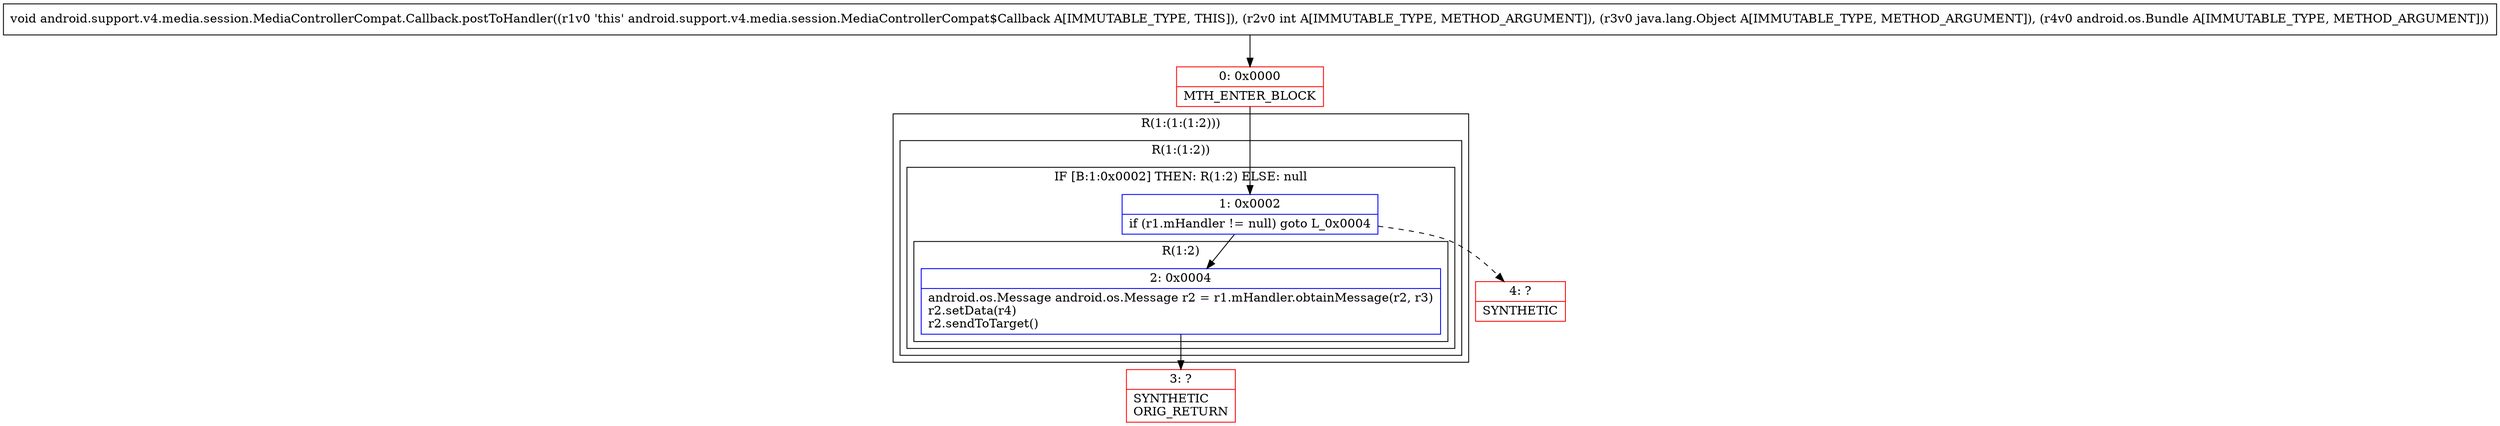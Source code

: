 digraph "CFG forandroid.support.v4.media.session.MediaControllerCompat.Callback.postToHandler(ILjava\/lang\/Object;Landroid\/os\/Bundle;)V" {
subgraph cluster_Region_1119951183 {
label = "R(1:(1:(1:2)))";
node [shape=record,color=blue];
subgraph cluster_Region_692523970 {
label = "R(1:(1:2))";
node [shape=record,color=blue];
subgraph cluster_IfRegion_975731049 {
label = "IF [B:1:0x0002] THEN: R(1:2) ELSE: null";
node [shape=record,color=blue];
Node_1 [shape=record,label="{1\:\ 0x0002|if (r1.mHandler != null) goto L_0x0004\l}"];
subgraph cluster_Region_631385362 {
label = "R(1:2)";
node [shape=record,color=blue];
Node_2 [shape=record,label="{2\:\ 0x0004|android.os.Message android.os.Message r2 = r1.mHandler.obtainMessage(r2, r3)\lr2.setData(r4)\lr2.sendToTarget()\l}"];
}
}
}
}
Node_0 [shape=record,color=red,label="{0\:\ 0x0000|MTH_ENTER_BLOCK\l}"];
Node_3 [shape=record,color=red,label="{3\:\ ?|SYNTHETIC\lORIG_RETURN\l}"];
Node_4 [shape=record,color=red,label="{4\:\ ?|SYNTHETIC\l}"];
MethodNode[shape=record,label="{void android.support.v4.media.session.MediaControllerCompat.Callback.postToHandler((r1v0 'this' android.support.v4.media.session.MediaControllerCompat$Callback A[IMMUTABLE_TYPE, THIS]), (r2v0 int A[IMMUTABLE_TYPE, METHOD_ARGUMENT]), (r3v0 java.lang.Object A[IMMUTABLE_TYPE, METHOD_ARGUMENT]), (r4v0 android.os.Bundle A[IMMUTABLE_TYPE, METHOD_ARGUMENT])) }"];
MethodNode -> Node_0;
Node_1 -> Node_2;
Node_1 -> Node_4[style=dashed];
Node_2 -> Node_3;
Node_0 -> Node_1;
}

